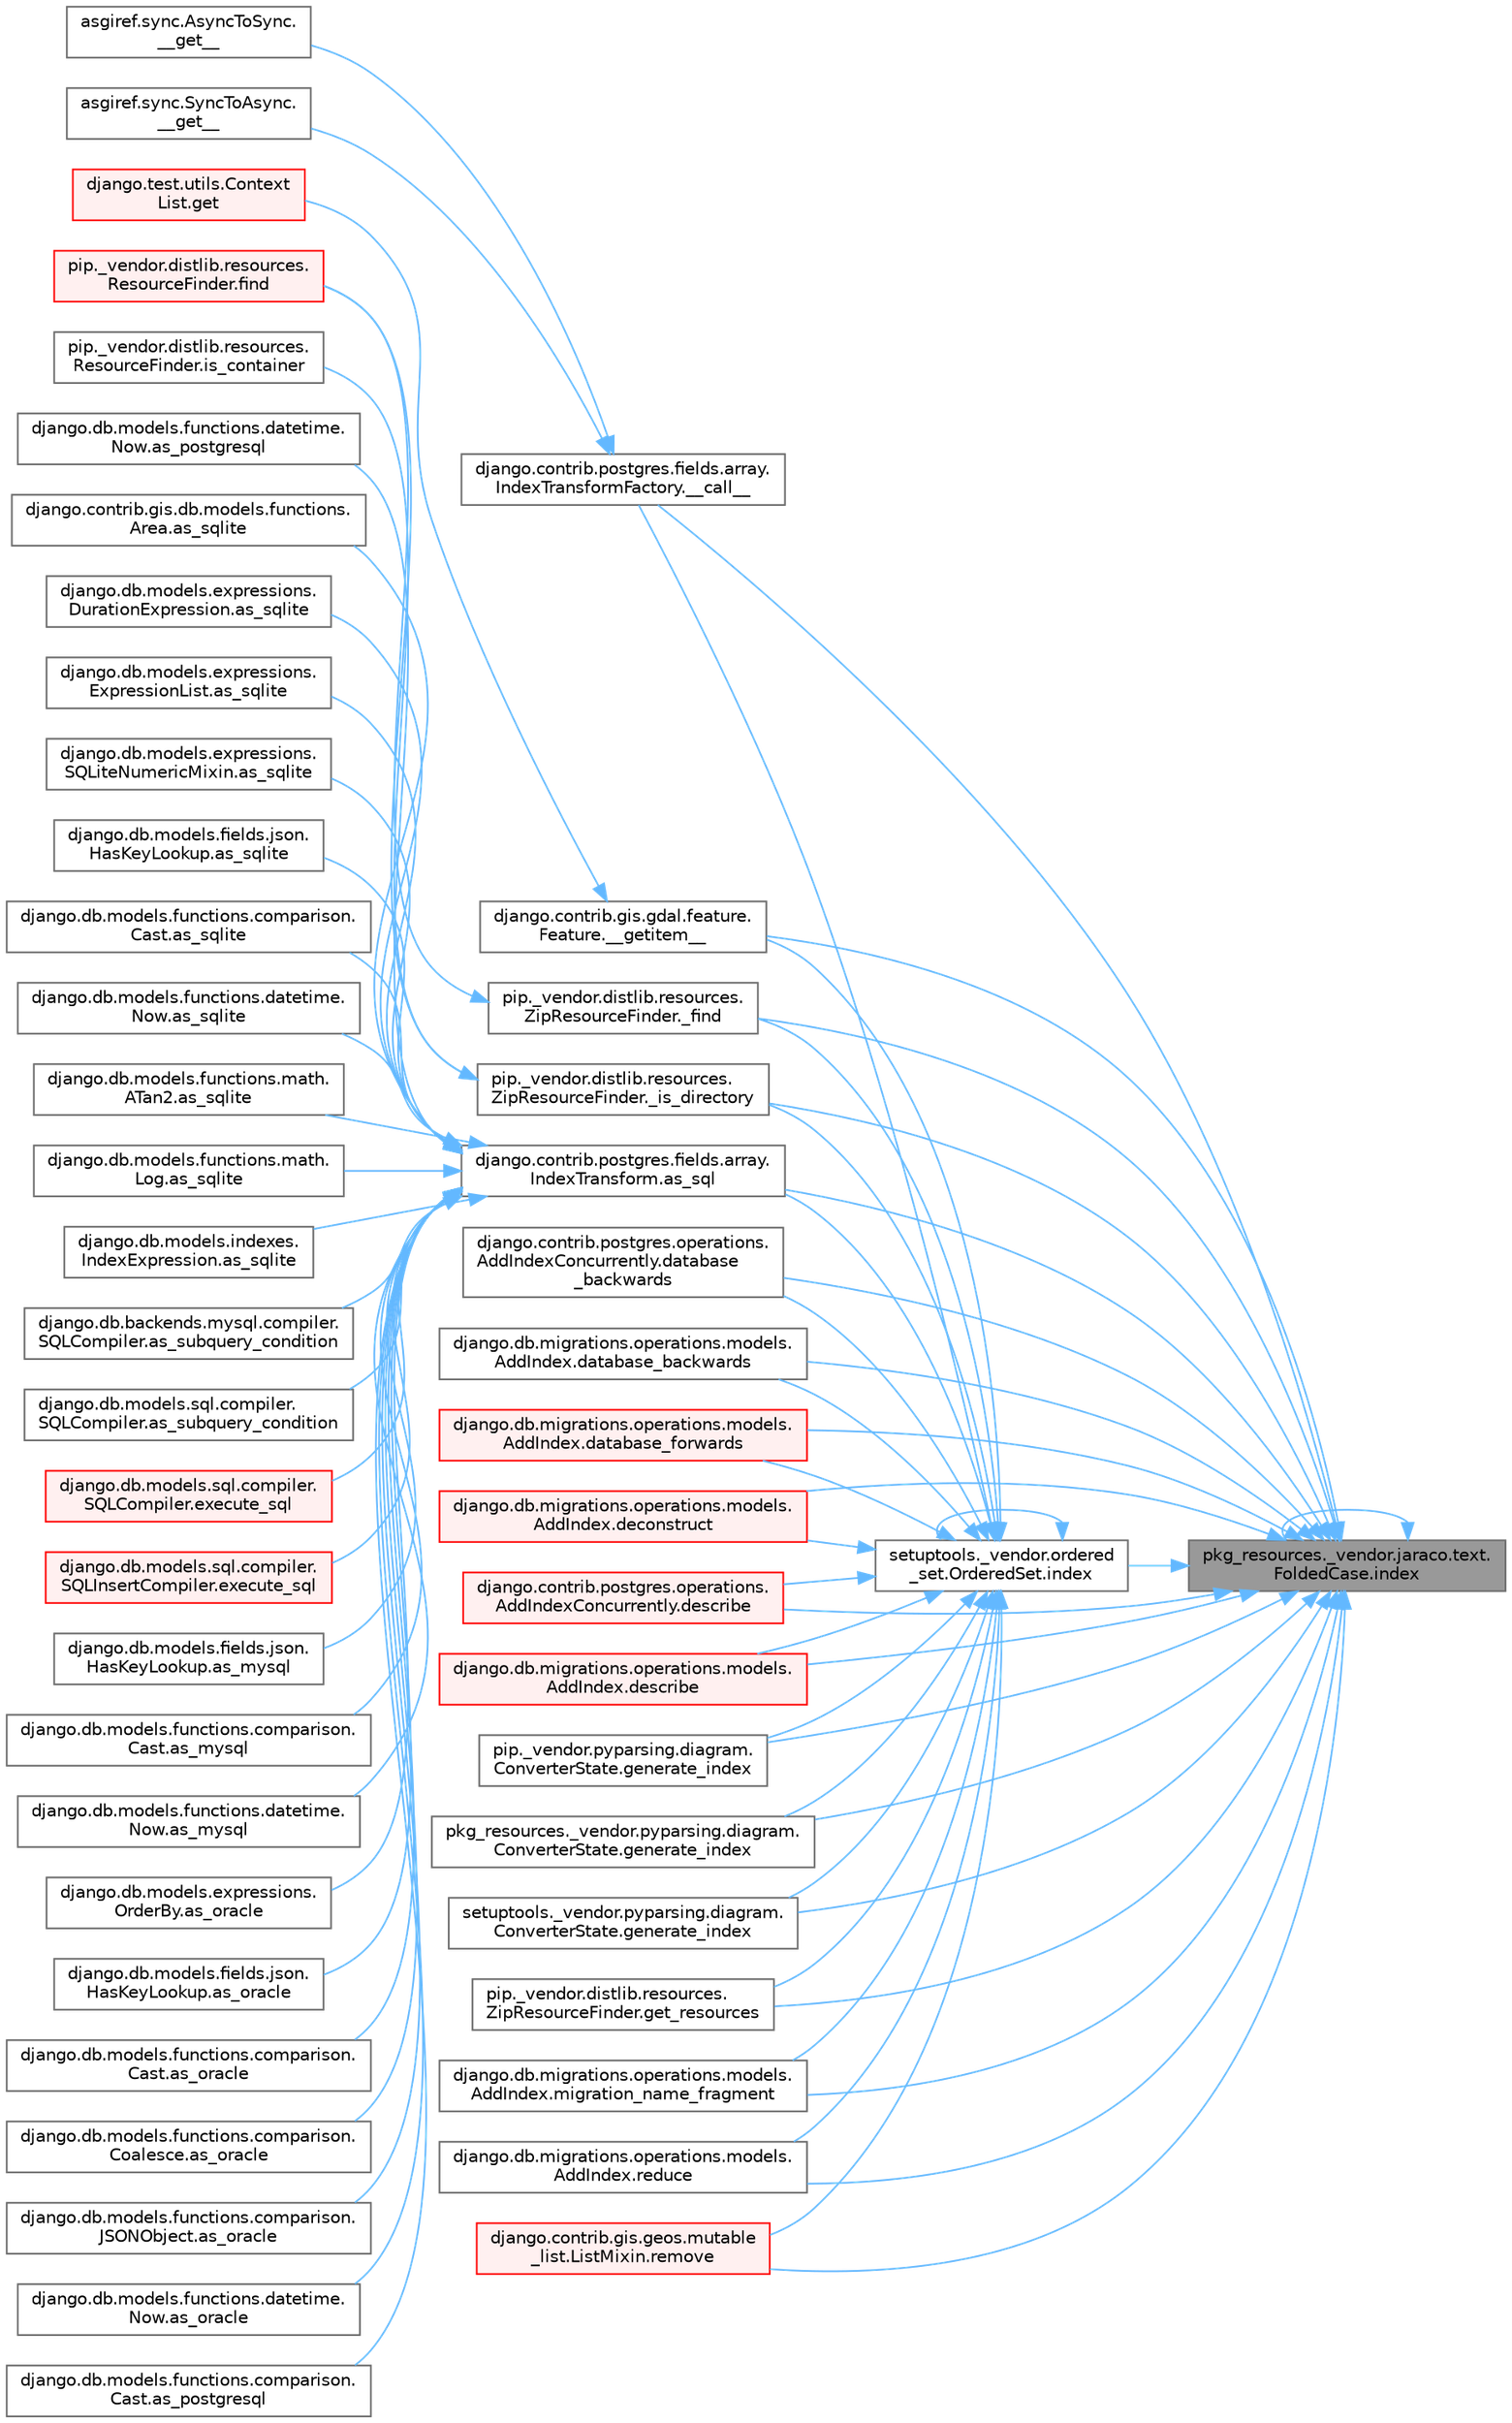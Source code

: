 digraph "pkg_resources._vendor.jaraco.text.FoldedCase.index"
{
 // LATEX_PDF_SIZE
  bgcolor="transparent";
  edge [fontname=Helvetica,fontsize=10,labelfontname=Helvetica,labelfontsize=10];
  node [fontname=Helvetica,fontsize=10,shape=box,height=0.2,width=0.4];
  rankdir="RL";
  Node1 [id="Node000001",label="pkg_resources._vendor.jaraco.text.\lFoldedCase.index",height=0.2,width=0.4,color="gray40", fillcolor="grey60", style="filled", fontcolor="black",tooltip=" "];
  Node1 -> Node2 [id="edge1_Node000001_Node000002",dir="back",color="steelblue1",style="solid",tooltip=" "];
  Node2 [id="Node000002",label="django.contrib.postgres.fields.array.\lIndexTransformFactory.__call__",height=0.2,width=0.4,color="grey40", fillcolor="white", style="filled",URL="$classdjango_1_1contrib_1_1postgres_1_1fields_1_1array_1_1_index_transform_factory.html#a33f045a7af97794cac3f1df22d972635",tooltip=" "];
  Node2 -> Node3 [id="edge2_Node000002_Node000003",dir="back",color="steelblue1",style="solid",tooltip=" "];
  Node3 [id="Node000003",label="asgiref.sync.AsyncToSync.\l__get__",height=0.2,width=0.4,color="grey40", fillcolor="white", style="filled",URL="$classasgiref_1_1sync_1_1_async_to_sync.html#a23e9ef7a73da98dad9e3f4e65846969b",tooltip=" "];
  Node2 -> Node4 [id="edge3_Node000002_Node000004",dir="back",color="steelblue1",style="solid",tooltip=" "];
  Node4 [id="Node000004",label="asgiref.sync.SyncToAsync.\l__get__",height=0.2,width=0.4,color="grey40", fillcolor="white", style="filled",URL="$classasgiref_1_1sync_1_1_sync_to_async.html#aebdfbe3f01079a529fd2f39810597381",tooltip=" "];
  Node1 -> Node5 [id="edge4_Node000001_Node000005",dir="back",color="steelblue1",style="solid",tooltip=" "];
  Node5 [id="Node000005",label="django.contrib.gis.gdal.feature.\lFeature.__getitem__",height=0.2,width=0.4,color="grey40", fillcolor="white", style="filled",URL="$classdjango_1_1contrib_1_1gis_1_1gdal_1_1feature_1_1_feature.html#aae4693a9e667abc1ae43cef10ed648dd",tooltip=" "];
  Node5 -> Node6 [id="edge5_Node000005_Node000006",dir="back",color="steelblue1",style="solid",tooltip=" "];
  Node6 [id="Node000006",label="django.test.utils.Context\lList.get",height=0.2,width=0.4,color="red", fillcolor="#FFF0F0", style="filled",URL="$classdjango_1_1test_1_1utils_1_1_context_list.html#a1797663a8ac92f44dcb9ad281a896842",tooltip=" "];
  Node1 -> Node1036 [id="edge6_Node000001_Node001036",dir="back",color="steelblue1",style="solid",tooltip=" "];
  Node1036 [id="Node001036",label="pip._vendor.distlib.resources.\lZipResourceFinder._find",height=0.2,width=0.4,color="grey40", fillcolor="white", style="filled",URL="$classpip_1_1__vendor_1_1distlib_1_1resources_1_1_zip_resource_finder.html#a57879b360fbd9bfbc21b592644b86289",tooltip=" "];
  Node1036 -> Node1037 [id="edge7_Node001036_Node001037",dir="back",color="steelblue1",style="solid",tooltip=" "];
  Node1037 [id="Node001037",label="pip._vendor.distlib.resources.\lResourceFinder.find",height=0.2,width=0.4,color="red", fillcolor="#FFF0F0", style="filled",URL="$classpip_1_1__vendor_1_1distlib_1_1resources_1_1_resource_finder.html#abad206a30505747120bab223934d4bf5",tooltip=" "];
  Node1 -> Node1048 [id="edge8_Node000001_Node001048",dir="back",color="steelblue1",style="solid",tooltip=" "];
  Node1048 [id="Node001048",label="pip._vendor.distlib.resources.\lZipResourceFinder._is_directory",height=0.2,width=0.4,color="grey40", fillcolor="white", style="filled",URL="$classpip_1_1__vendor_1_1distlib_1_1resources_1_1_zip_resource_finder.html#a0345cc785b803debb71a5b549c75b0d8",tooltip=" "];
  Node1048 -> Node1037 [id="edge9_Node001048_Node001037",dir="back",color="steelblue1",style="solid",tooltip=" "];
  Node1048 -> Node1049 [id="edge10_Node001048_Node001049",dir="back",color="steelblue1",style="solid",tooltip=" "];
  Node1049 [id="Node001049",label="pip._vendor.distlib.resources.\lResourceFinder.is_container",height=0.2,width=0.4,color="grey40", fillcolor="white", style="filled",URL="$classpip_1_1__vendor_1_1distlib_1_1resources_1_1_resource_finder.html#ad276e0f943f151b55f8684bd31847aa3",tooltip=" "];
  Node1 -> Node1050 [id="edge11_Node000001_Node001050",dir="back",color="steelblue1",style="solid",tooltip=" "];
  Node1050 [id="Node001050",label="django.contrib.postgres.fields.array.\lIndexTransform.as_sql",height=0.2,width=0.4,color="grey40", fillcolor="white", style="filled",URL="$classdjango_1_1contrib_1_1postgres_1_1fields_1_1array_1_1_index_transform.html#aa3768b799c70ccd1a20642f974723bc7",tooltip=" "];
  Node1050 -> Node313 [id="edge12_Node001050_Node000313",dir="back",color="steelblue1",style="solid",tooltip=" "];
  Node313 [id="Node000313",label="django.db.models.fields.json.\lHasKeyLookup.as_mysql",height=0.2,width=0.4,color="grey40", fillcolor="white", style="filled",URL="$classdjango_1_1db_1_1models_1_1fields_1_1json_1_1_has_key_lookup.html#a10f67427287f2c0ea32513ca6f481e96",tooltip=" "];
  Node1050 -> Node314 [id="edge13_Node001050_Node000314",dir="back",color="steelblue1",style="solid",tooltip=" "];
  Node314 [id="Node000314",label="django.db.models.functions.comparison.\lCast.as_mysql",height=0.2,width=0.4,color="grey40", fillcolor="white", style="filled",URL="$classdjango_1_1db_1_1models_1_1functions_1_1comparison_1_1_cast.html#a447737891e955909c6a381529a67a84e",tooltip=" "];
  Node1050 -> Node315 [id="edge14_Node001050_Node000315",dir="back",color="steelblue1",style="solid",tooltip=" "];
  Node315 [id="Node000315",label="django.db.models.functions.datetime.\lNow.as_mysql",height=0.2,width=0.4,color="grey40", fillcolor="white", style="filled",URL="$classdjango_1_1db_1_1models_1_1functions_1_1datetime_1_1_now.html#a070a9334fb198086c0c4e96e9725d92b",tooltip=" "];
  Node1050 -> Node305 [id="edge15_Node001050_Node000305",dir="back",color="steelblue1",style="solid",tooltip=" "];
  Node305 [id="Node000305",label="django.db.models.expressions.\lOrderBy.as_oracle",height=0.2,width=0.4,color="grey40", fillcolor="white", style="filled",URL="$classdjango_1_1db_1_1models_1_1expressions_1_1_order_by.html#af9b6ede9b0df85d6bcf54f983b3a8f6a",tooltip=" "];
  Node1050 -> Node316 [id="edge16_Node001050_Node000316",dir="back",color="steelblue1",style="solid",tooltip=" "];
  Node316 [id="Node000316",label="django.db.models.fields.json.\lHasKeyLookup.as_oracle",height=0.2,width=0.4,color="grey40", fillcolor="white", style="filled",URL="$classdjango_1_1db_1_1models_1_1fields_1_1json_1_1_has_key_lookup.html#afbb88aa4fb23b3ec3acdc695c2f52398",tooltip=" "];
  Node1050 -> Node317 [id="edge17_Node001050_Node000317",dir="back",color="steelblue1",style="solid",tooltip=" "];
  Node317 [id="Node000317",label="django.db.models.functions.comparison.\lCast.as_oracle",height=0.2,width=0.4,color="grey40", fillcolor="white", style="filled",URL="$classdjango_1_1db_1_1models_1_1functions_1_1comparison_1_1_cast.html#ad466cd7ca85dc257d9e2718f41a263ec",tooltip=" "];
  Node1050 -> Node306 [id="edge18_Node001050_Node000306",dir="back",color="steelblue1",style="solid",tooltip=" "];
  Node306 [id="Node000306",label="django.db.models.functions.comparison.\lCoalesce.as_oracle",height=0.2,width=0.4,color="grey40", fillcolor="white", style="filled",URL="$classdjango_1_1db_1_1models_1_1functions_1_1comparison_1_1_coalesce.html#a1bbeea180ef3ef4d8ba5d51d33d6ef85",tooltip=" "];
  Node1050 -> Node318 [id="edge19_Node001050_Node000318",dir="back",color="steelblue1",style="solid",tooltip=" "];
  Node318 [id="Node000318",label="django.db.models.functions.comparison.\lJSONObject.as_oracle",height=0.2,width=0.4,color="grey40", fillcolor="white", style="filled",URL="$classdjango_1_1db_1_1models_1_1functions_1_1comparison_1_1_j_s_o_n_object.html#a4b4fa1161d27b0a9bbbdd0370e9af364",tooltip=" "];
  Node1050 -> Node319 [id="edge20_Node001050_Node000319",dir="back",color="steelblue1",style="solid",tooltip=" "];
  Node319 [id="Node000319",label="django.db.models.functions.datetime.\lNow.as_oracle",height=0.2,width=0.4,color="grey40", fillcolor="white", style="filled",URL="$classdjango_1_1db_1_1models_1_1functions_1_1datetime_1_1_now.html#ad5e1ae918a5c4d39f675f98280440538",tooltip=" "];
  Node1050 -> Node320 [id="edge21_Node001050_Node000320",dir="back",color="steelblue1",style="solid",tooltip=" "];
  Node320 [id="Node000320",label="django.db.models.functions.comparison.\lCast.as_postgresql",height=0.2,width=0.4,color="grey40", fillcolor="white", style="filled",URL="$classdjango_1_1db_1_1models_1_1functions_1_1comparison_1_1_cast.html#ae51aa6aa6fe8ca7064d8bca2f8e05188",tooltip=" "];
  Node1050 -> Node321 [id="edge22_Node001050_Node000321",dir="back",color="steelblue1",style="solid",tooltip=" "];
  Node321 [id="Node000321",label="django.db.models.functions.datetime.\lNow.as_postgresql",height=0.2,width=0.4,color="grey40", fillcolor="white", style="filled",URL="$classdjango_1_1db_1_1models_1_1functions_1_1datetime_1_1_now.html#af1402a88867fc6d69f3f56f655f37fca",tooltip=" "];
  Node1050 -> Node322 [id="edge23_Node001050_Node000322",dir="back",color="steelblue1",style="solid",tooltip=" "];
  Node322 [id="Node000322",label="django.contrib.gis.db.models.functions.\lArea.as_sqlite",height=0.2,width=0.4,color="grey40", fillcolor="white", style="filled",URL="$classdjango_1_1contrib_1_1gis_1_1db_1_1models_1_1functions_1_1_area.html#ab8bfa3d35d4368e04318069dd28bd2ca",tooltip=" "];
  Node1050 -> Node323 [id="edge24_Node001050_Node000323",dir="back",color="steelblue1",style="solid",tooltip=" "];
  Node323 [id="Node000323",label="django.db.models.expressions.\lDurationExpression.as_sqlite",height=0.2,width=0.4,color="grey40", fillcolor="white", style="filled",URL="$classdjango_1_1db_1_1models_1_1expressions_1_1_duration_expression.html#a5f33f70ca03904ce9b2e9824652e9fff",tooltip=" "];
  Node1050 -> Node324 [id="edge25_Node001050_Node000324",dir="back",color="steelblue1",style="solid",tooltip=" "];
  Node324 [id="Node000324",label="django.db.models.expressions.\lExpressionList.as_sqlite",height=0.2,width=0.4,color="grey40", fillcolor="white", style="filled",URL="$classdjango_1_1db_1_1models_1_1expressions_1_1_expression_list.html#ae577275a98dec786535830e8d24aa13e",tooltip=" "];
  Node1050 -> Node325 [id="edge26_Node001050_Node000325",dir="back",color="steelblue1",style="solid",tooltip=" "];
  Node325 [id="Node000325",label="django.db.models.expressions.\lSQLiteNumericMixin.as_sqlite",height=0.2,width=0.4,color="grey40", fillcolor="white", style="filled",URL="$classdjango_1_1db_1_1models_1_1expressions_1_1_s_q_lite_numeric_mixin.html#a7c649b97074b00e095c4ee2b3bc62482",tooltip=" "];
  Node1050 -> Node326 [id="edge27_Node001050_Node000326",dir="back",color="steelblue1",style="solid",tooltip=" "];
  Node326 [id="Node000326",label="django.db.models.fields.json.\lHasKeyLookup.as_sqlite",height=0.2,width=0.4,color="grey40", fillcolor="white", style="filled",URL="$classdjango_1_1db_1_1models_1_1fields_1_1json_1_1_has_key_lookup.html#aaa01efd0fa197e203c40f6f05b000141",tooltip=" "];
  Node1050 -> Node327 [id="edge28_Node001050_Node000327",dir="back",color="steelblue1",style="solid",tooltip=" "];
  Node327 [id="Node000327",label="django.db.models.functions.comparison.\lCast.as_sqlite",height=0.2,width=0.4,color="grey40", fillcolor="white", style="filled",URL="$classdjango_1_1db_1_1models_1_1functions_1_1comparison_1_1_cast.html#a1943b51797a168ff6a3ad37005086d8c",tooltip=" "];
  Node1050 -> Node328 [id="edge29_Node001050_Node000328",dir="back",color="steelblue1",style="solid",tooltip=" "];
  Node328 [id="Node000328",label="django.db.models.functions.datetime.\lNow.as_sqlite",height=0.2,width=0.4,color="grey40", fillcolor="white", style="filled",URL="$classdjango_1_1db_1_1models_1_1functions_1_1datetime_1_1_now.html#a5525700866738572645141dd6f2ef41c",tooltip=" "];
  Node1050 -> Node329 [id="edge30_Node001050_Node000329",dir="back",color="steelblue1",style="solid",tooltip=" "];
  Node329 [id="Node000329",label="django.db.models.functions.math.\lATan2.as_sqlite",height=0.2,width=0.4,color="grey40", fillcolor="white", style="filled",URL="$classdjango_1_1db_1_1models_1_1functions_1_1math_1_1_a_tan2.html#ac343d11000341dfc431de19f416ea4b6",tooltip=" "];
  Node1050 -> Node330 [id="edge31_Node001050_Node000330",dir="back",color="steelblue1",style="solid",tooltip=" "];
  Node330 [id="Node000330",label="django.db.models.functions.math.\lLog.as_sqlite",height=0.2,width=0.4,color="grey40", fillcolor="white", style="filled",URL="$classdjango_1_1db_1_1models_1_1functions_1_1math_1_1_log.html#afcc146563033738d87dd1dc17d005111",tooltip=" "];
  Node1050 -> Node331 [id="edge32_Node001050_Node000331",dir="back",color="steelblue1",style="solid",tooltip=" "];
  Node331 [id="Node000331",label="django.db.models.indexes.\lIndexExpression.as_sqlite",height=0.2,width=0.4,color="grey40", fillcolor="white", style="filled",URL="$classdjango_1_1db_1_1models_1_1indexes_1_1_index_expression.html#af6e5b161cb97d0b8bce944455e8e0d53",tooltip=" "];
  Node1050 -> Node332 [id="edge33_Node001050_Node000332",dir="back",color="steelblue1",style="solid",tooltip=" "];
  Node332 [id="Node000332",label="django.db.backends.mysql.compiler.\lSQLCompiler.as_subquery_condition",height=0.2,width=0.4,color="grey40", fillcolor="white", style="filled",URL="$classdjango_1_1db_1_1backends_1_1mysql_1_1compiler_1_1_s_q_l_compiler.html#ab79da4712a24ed75ce13002a54fe8d46",tooltip=" "];
  Node1050 -> Node333 [id="edge34_Node001050_Node000333",dir="back",color="steelblue1",style="solid",tooltip=" "];
  Node333 [id="Node000333",label="django.db.models.sql.compiler.\lSQLCompiler.as_subquery_condition",height=0.2,width=0.4,color="grey40", fillcolor="white", style="filled",URL="$classdjango_1_1db_1_1models_1_1sql_1_1compiler_1_1_s_q_l_compiler.html#a78bdce11e05140ed74db8f5463bedfce",tooltip=" "];
  Node1050 -> Node334 [id="edge35_Node001050_Node000334",dir="back",color="steelblue1",style="solid",tooltip=" "];
  Node334 [id="Node000334",label="django.db.models.sql.compiler.\lSQLCompiler.execute_sql",height=0.2,width=0.4,color="red", fillcolor="#FFF0F0", style="filled",URL="$classdjango_1_1db_1_1models_1_1sql_1_1compiler_1_1_s_q_l_compiler.html#a07cbbc7958a72203f8ebe9ba29b9356f",tooltip=" "];
  Node1050 -> Node338 [id="edge36_Node001050_Node000338",dir="back",color="steelblue1",style="solid",tooltip=" "];
  Node338 [id="Node000338",label="django.db.models.sql.compiler.\lSQLInsertCompiler.execute_sql",height=0.2,width=0.4,color="red", fillcolor="#FFF0F0", style="filled",URL="$classdjango_1_1db_1_1models_1_1sql_1_1compiler_1_1_s_q_l_insert_compiler.html#a59b977e6c439adafa1c3b0092dd7074f",tooltip=" "];
  Node1 -> Node1051 [id="edge37_Node000001_Node001051",dir="back",color="steelblue1",style="solid",tooltip=" "];
  Node1051 [id="Node001051",label="django.contrib.postgres.operations.\lAddIndexConcurrently.database\l_backwards",height=0.2,width=0.4,color="grey40", fillcolor="white", style="filled",URL="$classdjango_1_1contrib_1_1postgres_1_1operations_1_1_add_index_concurrently.html#af21e81c4c8073e6ce6da2490487f417f",tooltip=" "];
  Node1 -> Node1052 [id="edge38_Node000001_Node001052",dir="back",color="steelblue1",style="solid",tooltip=" "];
  Node1052 [id="Node001052",label="django.db.migrations.operations.models.\lAddIndex.database_backwards",height=0.2,width=0.4,color="grey40", fillcolor="white", style="filled",URL="$classdjango_1_1db_1_1migrations_1_1operations_1_1models_1_1_add_index.html#a8bf2b8a59248b5f1e13a4f93f478d5fc",tooltip=" "];
  Node1 -> Node1053 [id="edge39_Node000001_Node001053",dir="back",color="steelblue1",style="solid",tooltip=" "];
  Node1053 [id="Node001053",label="django.db.migrations.operations.models.\lAddIndex.database_forwards",height=0.2,width=0.4,color="red", fillcolor="#FFF0F0", style="filled",URL="$classdjango_1_1db_1_1migrations_1_1operations_1_1models_1_1_add_index.html#a494d51a94cc4a5de6355df751929c35d",tooltip=" "];
  Node1 -> Node1059 [id="edge40_Node000001_Node001059",dir="back",color="steelblue1",style="solid",tooltip=" "];
  Node1059 [id="Node001059",label="django.db.migrations.operations.models.\lAddIndex.deconstruct",height=0.2,width=0.4,color="red", fillcolor="#FFF0F0", style="filled",URL="$classdjango_1_1db_1_1migrations_1_1operations_1_1models_1_1_add_index.html#a0a2edbeacf2565de84f867b03b9b5beb",tooltip=" "];
  Node1 -> Node1060 [id="edge41_Node000001_Node001060",dir="back",color="steelblue1",style="solid",tooltip=" "];
  Node1060 [id="Node001060",label="django.contrib.postgres.operations.\lAddIndexConcurrently.describe",height=0.2,width=0.4,color="red", fillcolor="#FFF0F0", style="filled",URL="$classdjango_1_1contrib_1_1postgres_1_1operations_1_1_add_index_concurrently.html#a84138b3c8346c4ba80783811dce25059",tooltip=" "];
  Node1 -> Node2855 [id="edge42_Node000001_Node002855",dir="back",color="steelblue1",style="solid",tooltip=" "];
  Node2855 [id="Node002855",label="django.db.migrations.operations.models.\lAddIndex.describe",height=0.2,width=0.4,color="red", fillcolor="#FFF0F0", style="filled",URL="$classdjango_1_1db_1_1migrations_1_1operations_1_1models_1_1_add_index.html#af600940898d33e0479390c3fdcb3fdb0",tooltip=" "];
  Node1 -> Node2856 [id="edge43_Node000001_Node002856",dir="back",color="steelblue1",style="solid",tooltip=" "];
  Node2856 [id="Node002856",label="pip._vendor.pyparsing.diagram.\lConverterState.generate_index",height=0.2,width=0.4,color="grey40", fillcolor="white", style="filled",URL="$classpip_1_1__vendor_1_1pyparsing_1_1diagram_1_1_converter_state.html#a6b50b6d16bd485df2ba310e2a01c7141",tooltip=" "];
  Node1 -> Node2857 [id="edge44_Node000001_Node002857",dir="back",color="steelblue1",style="solid",tooltip=" "];
  Node2857 [id="Node002857",label="pkg_resources._vendor.pyparsing.diagram.\lConverterState.generate_index",height=0.2,width=0.4,color="grey40", fillcolor="white", style="filled",URL="$classpkg__resources_1_1__vendor_1_1pyparsing_1_1diagram_1_1_converter_state.html#abddfb4dd2bea3fee1abc2baaddec6a51",tooltip=" "];
  Node1 -> Node2858 [id="edge45_Node000001_Node002858",dir="back",color="steelblue1",style="solid",tooltip=" "];
  Node2858 [id="Node002858",label="setuptools._vendor.pyparsing.diagram.\lConverterState.generate_index",height=0.2,width=0.4,color="grey40", fillcolor="white", style="filled",URL="$classsetuptools_1_1__vendor_1_1pyparsing_1_1diagram_1_1_converter_state.html#a9724b20bc440dfeaf8e815d7d02ca45d",tooltip=" "];
  Node1 -> Node2859 [id="edge46_Node000001_Node002859",dir="back",color="steelblue1",style="solid",tooltip=" "];
  Node2859 [id="Node002859",label="pip._vendor.distlib.resources.\lZipResourceFinder.get_resources",height=0.2,width=0.4,color="grey40", fillcolor="white", style="filled",URL="$classpip_1_1__vendor_1_1distlib_1_1resources_1_1_zip_resource_finder.html#af52a0d940ce1b88d0ee0bd2b3d6fefea",tooltip=" "];
  Node1 -> Node1 [id="edge47_Node000001_Node000001",dir="back",color="steelblue1",style="solid",tooltip=" "];
  Node1 -> Node2860 [id="edge48_Node000001_Node002860",dir="back",color="steelblue1",style="solid",tooltip=" "];
  Node2860 [id="Node002860",label="setuptools._vendor.ordered\l_set.OrderedSet.index",height=0.2,width=0.4,color="grey40", fillcolor="white", style="filled",URL="$classsetuptools_1_1__vendor_1_1ordered__set_1_1_ordered_set.html#a3776e1e90eecdc18f016ad695b56723f",tooltip=" "];
  Node2860 -> Node2 [id="edge49_Node002860_Node000002",dir="back",color="steelblue1",style="solid",tooltip=" "];
  Node2860 -> Node5 [id="edge50_Node002860_Node000005",dir="back",color="steelblue1",style="solid",tooltip=" "];
  Node2860 -> Node1036 [id="edge51_Node002860_Node001036",dir="back",color="steelblue1",style="solid",tooltip=" "];
  Node2860 -> Node1048 [id="edge52_Node002860_Node001048",dir="back",color="steelblue1",style="solid",tooltip=" "];
  Node2860 -> Node1050 [id="edge53_Node002860_Node001050",dir="back",color="steelblue1",style="solid",tooltip=" "];
  Node2860 -> Node1051 [id="edge54_Node002860_Node001051",dir="back",color="steelblue1",style="solid",tooltip=" "];
  Node2860 -> Node1052 [id="edge55_Node002860_Node001052",dir="back",color="steelblue1",style="solid",tooltip=" "];
  Node2860 -> Node1053 [id="edge56_Node002860_Node001053",dir="back",color="steelblue1",style="solid",tooltip=" "];
  Node2860 -> Node1059 [id="edge57_Node002860_Node001059",dir="back",color="steelblue1",style="solid",tooltip=" "];
  Node2860 -> Node1060 [id="edge58_Node002860_Node001060",dir="back",color="steelblue1",style="solid",tooltip=" "];
  Node2860 -> Node2855 [id="edge59_Node002860_Node002855",dir="back",color="steelblue1",style="solid",tooltip=" "];
  Node2860 -> Node2856 [id="edge60_Node002860_Node002856",dir="back",color="steelblue1",style="solid",tooltip=" "];
  Node2860 -> Node2857 [id="edge61_Node002860_Node002857",dir="back",color="steelblue1",style="solid",tooltip=" "];
  Node2860 -> Node2858 [id="edge62_Node002860_Node002858",dir="back",color="steelblue1",style="solid",tooltip=" "];
  Node2860 -> Node2859 [id="edge63_Node002860_Node002859",dir="back",color="steelblue1",style="solid",tooltip=" "];
  Node2860 -> Node2860 [id="edge64_Node002860_Node002860",dir="back",color="steelblue1",style="solid",tooltip=" "];
  Node2860 -> Node2861 [id="edge65_Node002860_Node002861",dir="back",color="steelblue1",style="solid",tooltip=" "];
  Node2861 [id="Node002861",label="django.db.migrations.operations.models.\lAddIndex.migration_name_fragment",height=0.2,width=0.4,color="grey40", fillcolor="white", style="filled",URL="$classdjango_1_1db_1_1migrations_1_1operations_1_1models_1_1_add_index.html#af97c1557b00ac3df386dce39dca6d62a",tooltip=" "];
  Node2860 -> Node2862 [id="edge66_Node002860_Node002862",dir="back",color="steelblue1",style="solid",tooltip=" "];
  Node2862 [id="Node002862",label="django.db.migrations.operations.models.\lAddIndex.reduce",height=0.2,width=0.4,color="grey40", fillcolor="white", style="filled",URL="$classdjango_1_1db_1_1migrations_1_1operations_1_1models_1_1_add_index.html#afcdc7f78bcf2f61f33d6ac5e8d99d768",tooltip=" "];
  Node2860 -> Node2863 [id="edge67_Node002860_Node002863",dir="back",color="steelblue1",style="solid",tooltip=" "];
  Node2863 [id="Node002863",label="django.contrib.gis.geos.mutable\l_list.ListMixin.remove",height=0.2,width=0.4,color="red", fillcolor="#FFF0F0", style="filled",URL="$classdjango_1_1contrib_1_1gis_1_1geos_1_1mutable__list_1_1_list_mixin.html#ade74af9abc20e0c859f0e17a689947b7",tooltip=" "];
  Node1 -> Node2861 [id="edge68_Node000001_Node002861",dir="back",color="steelblue1",style="solid",tooltip=" "];
  Node1 -> Node2862 [id="edge69_Node000001_Node002862",dir="back",color="steelblue1",style="solid",tooltip=" "];
  Node1 -> Node2863 [id="edge70_Node000001_Node002863",dir="back",color="steelblue1",style="solid",tooltip=" "];
}
